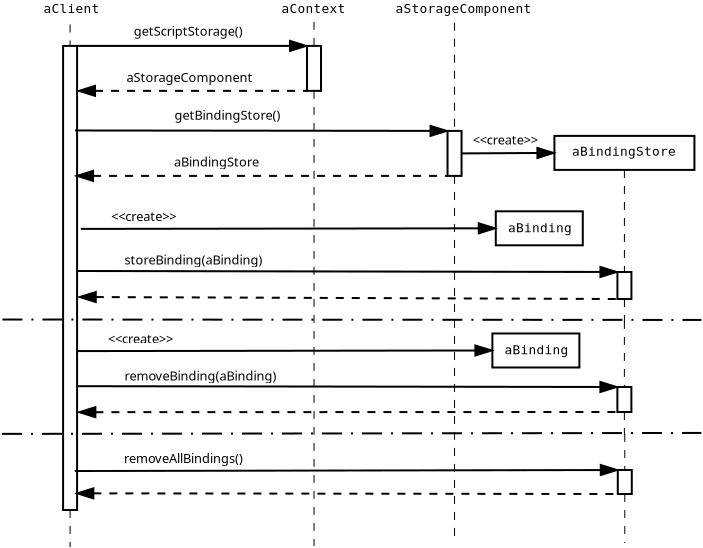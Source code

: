 <?xml version="1.0"?>
<diagram xmlns:dia="http://www.lysator.liu.se/~alla/dia/">
  <diagramdata>
    <attribute name="background">
      <color val="#ffffff"/>
    </attribute>
    <attribute name="paper">
      <composite type="paper">
        <attribute name="name">
          <string>#A4#</string>
        </attribute>
        <attribute name="tmargin">
          <real val="2.822"/>
        </attribute>
        <attribute name="bmargin">
          <real val="2.822"/>
        </attribute>
        <attribute name="lmargin">
          <real val="2.822"/>
        </attribute>
        <attribute name="rmargin">
          <real val="2.822"/>
        </attribute>
        <attribute name="is_portrait">
          <boolean val="true"/>
        </attribute>
        <attribute name="scaling">
          <real val="1"/>
        </attribute>
        <attribute name="fitto">
          <boolean val="false"/>
        </attribute>
      </composite>
    </attribute>
    <attribute name="grid">
      <composite type="grid">
        <attribute name="width_x">
          <real val="1"/>
        </attribute>
        <attribute name="width_y">
          <real val="1"/>
        </attribute>
        <attribute name="visible_x">
          <int val="1"/>
        </attribute>
        <attribute name="visible_y">
          <int val="1"/>
        </attribute>
      </composite>
    </attribute>
    <attribute name="guides">
      <composite type="guides">
        <attribute name="hguides"/>
        <attribute name="vguides"/>
      </composite>
    </attribute>
  </diagramdata>
  <layer name="Background" visible="true">
    <object type="Standard - Box" version="0" id="O0">
      <attribute name="obj_pos">
        <point val="26.62,8.15"/>
      </attribute>
      <attribute name="obj_bb">
        <rectangle val="26.57,8.1;33.67,9.9"/>
      </attribute>
      <attribute name="elem_corner">
        <point val="26.62,8.15"/>
      </attribute>
      <attribute name="elem_width">
        <real val="7"/>
      </attribute>
      <attribute name="elem_height">
        <real val="1.7"/>
      </attribute>
      <attribute name="show_background">
        <boolean val="true"/>
      </attribute>
    </object>
    <object type="UML - Lifeline" version="0" id="O1">
      <attribute name="obj_pos">
        <point val="2.403,2.579"/>
      </attribute>
      <attribute name="obj_bb">
        <rectangle val="1.703,2.554;3.103,28.73"/>
      </attribute>
      <attribute name="conn_endpoints">
        <point val="2.403,2.579"/>
        <point val="2.403,28.705"/>
      </attribute>
      <attribute name="rtop">
        <real val="1.071"/>
      </attribute>
      <attribute name="rbot">
        <real val="24.276"/>
      </attribute>
      <attribute name="draw_focus">
        <boolean val="true"/>
      </attribute>
      <attribute name="draw_cross">
        <boolean val="false"/>
      </attribute>
    </object>
    <object type="UML - Lifeline" version="0" id="O2">
      <attribute name="obj_pos">
        <point val="14.6,2.45"/>
      </attribute>
      <attribute name="obj_bb">
        <rectangle val="13.9,2.425;15.3,28.68"/>
      </attribute>
      <attribute name="conn_endpoints">
        <point val="14.6,2.45"/>
        <point val="14.6,28.655"/>
      </attribute>
      <attribute name="rtop">
        <real val="1.2"/>
      </attribute>
      <attribute name="rbot">
        <real val="3.448"/>
      </attribute>
      <attribute name="draw_focus">
        <boolean val="true"/>
      </attribute>
      <attribute name="draw_cross">
        <boolean val="false"/>
      </attribute>
    </object>
    <object type="UML - Lifeline" version="0" id="O3">
      <attribute name="obj_pos">
        <point val="21.626,2.491"/>
      </attribute>
      <attribute name="obj_bb">
        <rectangle val="20.926,2.466;22.326,28.53"/>
      </attribute>
      <attribute name="conn_endpoints">
        <point val="21.626,2.491"/>
        <point val="21.626,28.505"/>
      </attribute>
      <attribute name="rtop">
        <real val="5.409"/>
      </attribute>
      <attribute name="rbot">
        <real val="7.659"/>
      </attribute>
      <attribute name="draw_focus">
        <boolean val="true"/>
      </attribute>
      <attribute name="draw_cross">
        <boolean val="false"/>
      </attribute>
    </object>
    <object type="UML - Message" version="0" id="O4">
      <attribute name="obj_pos">
        <point val="2.753,3.65"/>
      </attribute>
      <attribute name="obj_bb">
        <rectangle val="1.903,1.66;15.927,4.5"/>
      </attribute>
      <attribute name="conn_endpoints">
        <point val="2.753,3.65"/>
        <point val="14.25,3.65"/>
      </attribute>
      <attribute name="text">
        <string>#getScriptStorage()#</string>
      </attribute>
      <attribute name="text_pos">
        <point val="8.3,3.148"/>
      </attribute>
      <attribute name="type">
        <int val="0"/>
      </attribute>
      <connections>
        <connection handle="0" to="O1" connection="1"/>
        <connection handle="1" to="O2" connection="0"/>
      </connections>
    </object>
    <object type="Standard - Text" version="0" id="O5">
      <attribute name="obj_pos">
        <point val="2.474,2"/>
      </attribute>
      <attribute name="obj_bb">
        <rectangle val="0.677,1.366;4.271,2.166"/>
      </attribute>
      <attribute name="text">
        <composite type="text">
          <attribute name="string">
            <string>#aClient#</string>
          </attribute>
          <attribute name="font">
            <font name="Courier"/>
          </attribute>
          <attribute name="height">
            <real val="0.8"/>
          </attribute>
          <attribute name="pos">
            <point val="2.474,2"/>
          </attribute>
          <attribute name="color">
            <color val="#000000"/>
          </attribute>
          <attribute name="alignment">
            <enum val="1"/>
          </attribute>
        </composite>
      </attribute>
    </object>
    <object type="Standard - Text" version="0" id="O6">
      <attribute name="obj_pos">
        <point val="14.574,2"/>
      </attribute>
      <attribute name="obj_bb">
        <rectangle val="12.535,1.366;16.613,2.166"/>
      </attribute>
      <attribute name="text">
        <composite type="text">
          <attribute name="string">
            <string>#aContext#</string>
          </attribute>
          <attribute name="font">
            <font name="Courier"/>
          </attribute>
          <attribute name="height">
            <real val="0.8"/>
          </attribute>
          <attribute name="pos">
            <point val="14.574,2"/>
          </attribute>
          <attribute name="color">
            <color val="#000000"/>
          </attribute>
          <attribute name="alignment">
            <enum val="1"/>
          </attribute>
        </composite>
      </attribute>
    </object>
    <object type="Standard - Text" version="0" id="O7">
      <attribute name="obj_pos">
        <point val="22.074,2"/>
      </attribute>
      <attribute name="obj_bb">
        <rectangle val="17.853,1.366;26.295,2.166"/>
      </attribute>
      <attribute name="text">
        <composite type="text">
          <attribute name="string">
            <string>#aStorageComponent#</string>
          </attribute>
          <attribute name="font">
            <font name="Courier"/>
          </attribute>
          <attribute name="height">
            <real val="0.8"/>
          </attribute>
          <attribute name="pos">
            <point val="22.074,2"/>
          </attribute>
          <attribute name="color">
            <color val="#000000"/>
          </attribute>
          <attribute name="alignment">
            <enum val="1"/>
          </attribute>
        </composite>
      </attribute>
    </object>
    <object type="Standard - Text" version="0" id="O8">
      <attribute name="obj_pos">
        <point val="30.096,9.142"/>
      </attribute>
      <attribute name="obj_bb">
        <rectangle val="26.845,8.508;33.347,9.308"/>
      </attribute>
      <attribute name="text">
        <composite type="text">
          <attribute name="string">
            <string>#aBindingStore#</string>
          </attribute>
          <attribute name="font">
            <font name="Courier"/>
          </attribute>
          <attribute name="height">
            <real val="0.8"/>
          </attribute>
          <attribute name="pos">
            <point val="30.096,9.142"/>
          </attribute>
          <attribute name="color">
            <color val="#000000"/>
          </attribute>
          <attribute name="alignment">
            <enum val="1"/>
          </attribute>
        </composite>
      </attribute>
    </object>
    <object type="UML - Lifeline" version="0" id="O9">
      <attribute name="obj_pos">
        <point val="30.12,9.85"/>
      </attribute>
      <attribute name="obj_bb">
        <rectangle val="29.42,9.825;30.82,17.53"/>
      </attribute>
      <attribute name="conn_endpoints">
        <point val="30.12,9.85"/>
        <point val="30.12,17.505"/>
      </attribute>
      <attribute name="rtop">
        <real val="5.105"/>
      </attribute>
      <attribute name="rbot">
        <real val="6.455"/>
      </attribute>
      <attribute name="draw_focus">
        <boolean val="true"/>
      </attribute>
      <attribute name="draw_cross">
        <boolean val="false"/>
      </attribute>
      <connections>
        <connection handle="0" to="O0" connection="6"/>
      </connections>
    </object>
    <object type="UML - Message" version="0" id="O10">
      <attribute name="obj_pos">
        <point val="2.653,7.879"/>
      </attribute>
      <attribute name="obj_bb">
        <rectangle val="1.803,5.857;22.126,8.75"/>
      </attribute>
      <attribute name="conn_endpoints">
        <point val="2.653,7.879"/>
        <point val="21.276,7.9"/>
      </attribute>
      <attribute name="text">
        <string>#getBindingStore()#</string>
      </attribute>
      <attribute name="text_pos">
        <point val="10.276,7.346"/>
      </attribute>
      <attribute name="type">
        <int val="0"/>
      </attribute>
      <connections>
        <connection handle="1" to="O3" connection="0"/>
      </connections>
    </object>
    <object type="UML - Message" version="0" id="O11">
      <attribute name="obj_pos">
        <point val="21.976,9.025"/>
      </attribute>
      <attribute name="obj_bb">
        <rectangle val="21.126,7.095;27.47,9.875"/>
      </attribute>
      <attribute name="conn_endpoints">
        <point val="21.976,9.025"/>
        <point val="26.62,9"/>
      </attribute>
      <attribute name="text">
        <string>##</string>
      </attribute>
      <attribute name="text_pos">
        <point val="24.163,8.584"/>
      </attribute>
      <attribute name="type">
        <int val="1"/>
      </attribute>
      <connections>
        <connection handle="0" to="O3" connection="2"/>
        <connection handle="1" to="O0" connection="3"/>
      </connections>
    </object>
    <object type="UML - Message" version="0" id="O12">
      <attribute name="obj_pos">
        <point val="2.8,5.898"/>
      </attribute>
      <attribute name="obj_bb">
        <rectangle val="1.95,3.961;16.915,6.748"/>
      </attribute>
      <attribute name="conn_endpoints">
        <point val="2.8,5.898"/>
        <point val="14.25,5.898"/>
      </attribute>
      <attribute name="text">
        <string>#aStorageComponent#</string>
      </attribute>
      <attribute name="text_pos">
        <point val="8.375,5.45"/>
      </attribute>
      <attribute name="type">
        <int val="4"/>
      </attribute>
      <connections>
        <connection handle="1" to="O2" connection="5"/>
      </connections>
    </object>
    <object type="UML - Message" version="0" id="O13">
      <attribute name="obj_pos">
        <point val="2.7,10.15"/>
      </attribute>
      <attribute name="obj_bb">
        <rectangle val="1.85,8.191;22.126,11"/>
      </attribute>
      <attribute name="conn_endpoints">
        <point val="2.7,10.15"/>
        <point val="21.276,10.15"/>
      </attribute>
      <attribute name="text">
        <string>#aBindingStore#</string>
      </attribute>
      <attribute name="text_pos">
        <point val="9.719,9.679"/>
      </attribute>
      <attribute name="type">
        <int val="4"/>
      </attribute>
      <connections>
        <connection handle="1" to="O3" connection="5"/>
      </connections>
    </object>
    <object type="Standard - Box" version="0" id="O14">
      <attribute name="obj_pos">
        <point val="23.688,11.92"/>
      </attribute>
      <attribute name="obj_bb">
        <rectangle val="23.638,11.87;28.088,13.67"/>
      </attribute>
      <attribute name="elem_corner">
        <point val="23.688,11.92"/>
      </attribute>
      <attribute name="elem_width">
        <real val="4.35"/>
      </attribute>
      <attribute name="elem_height">
        <real val="1.7"/>
      </attribute>
      <attribute name="show_background">
        <boolean val="true"/>
      </attribute>
    </object>
    <object type="Standard - Text" version="0" id="O15">
      <attribute name="obj_pos">
        <point val="25.894,12.962"/>
      </attribute>
      <attribute name="obj_bb">
        <rectangle val="23.855,12.328;27.933,13.127"/>
      </attribute>
      <attribute name="text">
        <composite type="text">
          <attribute name="string">
            <string>#aBinding#</string>
          </attribute>
          <attribute name="font">
            <font name="Courier"/>
          </attribute>
          <attribute name="height">
            <real val="0.8"/>
          </attribute>
          <attribute name="pos">
            <point val="25.894,12.962"/>
          </attribute>
          <attribute name="color">
            <color val="#000000"/>
          </attribute>
          <attribute name="alignment">
            <enum val="1"/>
          </attribute>
        </composite>
      </attribute>
    </object>
    <object type="UML - Message" version="0" id="O16">
      <attribute name="obj_pos">
        <point val="2.938,12.8"/>
      </attribute>
      <attribute name="obj_bb">
        <rectangle val="2.088,10.911;24.538,13.65"/>
      </attribute>
      <attribute name="conn_endpoints">
        <point val="2.938,12.8"/>
        <point val="23.688,12.77"/>
      </attribute>
      <attribute name="text">
        <string>##</string>
      </attribute>
      <attribute name="text_pos">
        <point val="6.088,12.4"/>
      </attribute>
      <attribute name="type">
        <int val="1"/>
      </attribute>
      <connections>
        <connection handle="1" to="O14" connection="3"/>
      </connections>
    </object>
    <object type="Standard - Box" version="0" id="O17">
      <attribute name="obj_pos">
        <point val="23.518,18.029"/>
      </attribute>
      <attribute name="obj_bb">
        <rectangle val="23.468,17.979;27.918,19.779"/>
      </attribute>
      <attribute name="elem_corner">
        <point val="23.518,18.029"/>
      </attribute>
      <attribute name="elem_width">
        <real val="4.35"/>
      </attribute>
      <attribute name="elem_height">
        <real val="1.7"/>
      </attribute>
      <attribute name="show_background">
        <boolean val="true"/>
      </attribute>
    </object>
    <object type="Standard - Text" version="0" id="O18">
      <attribute name="obj_pos">
        <point val="25.724,19.071"/>
      </attribute>
      <attribute name="obj_bb">
        <rectangle val="23.685,18.436;27.763,19.236"/>
      </attribute>
      <attribute name="text">
        <composite type="text">
          <attribute name="string">
            <string>#aBinding#</string>
          </attribute>
          <attribute name="font">
            <font name="Courier"/>
          </attribute>
          <attribute name="height">
            <real val="0.8"/>
          </attribute>
          <attribute name="pos">
            <point val="25.724,19.071"/>
          </attribute>
          <attribute name="color">
            <color val="#000000"/>
          </attribute>
          <attribute name="alignment">
            <enum val="1"/>
          </attribute>
        </composite>
      </attribute>
    </object>
    <object type="UML - Message" version="0" id="O19">
      <attribute name="obj_pos">
        <point val="2.768,18.909"/>
      </attribute>
      <attribute name="obj_bb">
        <rectangle val="1.918,17.041;24.368,19.759"/>
      </attribute>
      <attribute name="conn_endpoints">
        <point val="2.768,18.909"/>
        <point val="23.518,18.879"/>
      </attribute>
      <attribute name="text">
        <string>##</string>
      </attribute>
      <attribute name="text_pos">
        <point val="5.919,18.529"/>
      </attribute>
      <attribute name="type">
        <int val="1"/>
      </attribute>
      <connections>
        <connection handle="1" to="O17" connection="3"/>
      </connections>
    </object>
    <object type="UML - Message" version="0" id="O20">
      <attribute name="obj_pos">
        <point val="2.788,14.905"/>
      </attribute>
      <attribute name="obj_bb">
        <rectangle val="1.938,13.091;30.62,15.805"/>
      </attribute>
      <attribute name="conn_endpoints">
        <point val="2.788,14.905"/>
        <point val="29.77,14.955"/>
      </attribute>
      <attribute name="text">
        <string>#storeBinding(aBinding)#</string>
      </attribute>
      <attribute name="text_pos">
        <point val="8.569,14.579"/>
      </attribute>
      <attribute name="type">
        <int val="0"/>
      </attribute>
      <connections>
        <connection handle="1" to="O9" connection="0"/>
      </connections>
    </object>
    <object type="UML - Message" version="0" id="O21">
      <attribute name="obj_pos">
        <point val="2.838,16.205"/>
      </attribute>
      <attribute name="obj_bb">
        <rectangle val="1.988,14.766;30.62,17.266"/>
      </attribute>
      <attribute name="conn_endpoints">
        <point val="2.838,16.205"/>
        <point val="29.77,16.305"/>
      </attribute>
      <attribute name="text">
        <string>##</string>
      </attribute>
      <attribute name="text_pos">
        <point val="16.304,16.255"/>
      </attribute>
      <attribute name="type">
        <int val="4"/>
      </attribute>
      <connections>
        <connection handle="1" to="O9" connection="5"/>
      </connections>
    </object>
    <object type="UML - Lifeline" version="0" id="O22">
      <attribute name="obj_pos">
        <point val="30.118,17.4"/>
      </attribute>
      <attribute name="obj_bb">
        <rectangle val="29.418,17.375;30.818,23.13"/>
      </attribute>
      <attribute name="conn_endpoints">
        <point val="30.118,17.4"/>
        <point val="30.118,23.105"/>
      </attribute>
      <attribute name="rtop">
        <real val="3.305"/>
      </attribute>
      <attribute name="rbot">
        <real val="4.555"/>
      </attribute>
      <attribute name="draw_focus">
        <boolean val="true"/>
      </attribute>
      <attribute name="draw_cross">
        <boolean val="false"/>
      </attribute>
    </object>
    <object type="UML - Message" version="0" id="O23">
      <attribute name="obj_pos">
        <point val="2.768,20.664"/>
      </attribute>
      <attribute name="obj_bb">
        <rectangle val="1.918,18.891;30.618,21.555"/>
      </attribute>
      <attribute name="conn_endpoints">
        <point val="2.768,20.664"/>
        <point val="29.768,20.705"/>
      </attribute>
      <attribute name="text">
        <string>#removeBinding(aBinding)#</string>
      </attribute>
      <attribute name="text_pos">
        <point val="8.919,20.379"/>
      </attribute>
      <attribute name="type">
        <int val="0"/>
      </attribute>
      <connections>
        <connection handle="1" to="O22" connection="0"/>
      </connections>
    </object>
    <object type="UML - Message" version="0" id="O24">
      <attribute name="obj_pos">
        <point val="2.818,21.964"/>
      </attribute>
      <attribute name="obj_bb">
        <rectangle val="1.968,20.471;30.618,22.971"/>
      </attribute>
      <attribute name="conn_endpoints">
        <point val="2.818,21.964"/>
        <point val="29.768,21.955"/>
      </attribute>
      <attribute name="text">
        <string>##</string>
      </attribute>
      <attribute name="text_pos">
        <point val="16.293,21.959"/>
      </attribute>
      <attribute name="type">
        <int val="4"/>
      </attribute>
      <connections>
        <connection handle="1" to="O22" connection="5"/>
      </connections>
    </object>
    <object type="UML - Lifeline" version="0" id="O25">
      <attribute name="obj_pos">
        <point val="30.138,23.055"/>
      </attribute>
      <attribute name="obj_bb">
        <rectangle val="29.438,23.03;30.838,28.53"/>
      </attribute>
      <attribute name="conn_endpoints">
        <point val="30.138,23.055"/>
        <point val="30.138,28.505"/>
      </attribute>
      <attribute name="rtop">
        <real val="1.8"/>
      </attribute>
      <attribute name="rbot">
        <real val="3"/>
      </attribute>
      <attribute name="draw_focus">
        <boolean val="true"/>
      </attribute>
      <attribute name="draw_cross">
        <boolean val="false"/>
      </attribute>
    </object>
    <object type="UML - Message" version="0" id="O26">
      <attribute name="obj_pos">
        <point val="2.638,24.905"/>
      </attribute>
      <attribute name="obj_bb">
        <rectangle val="1.788,23.014;30.638,25.755"/>
      </attribute>
      <attribute name="conn_endpoints">
        <point val="2.638,24.905"/>
        <point val="29.788,24.855"/>
      </attribute>
      <attribute name="text">
        <string>#removeAllBindings()#</string>
      </attribute>
      <attribute name="text_pos">
        <point val="8.069,24.503"/>
      </attribute>
      <attribute name="type">
        <int val="0"/>
      </attribute>
      <connections>
        <connection handle="1" to="O25" connection="0"/>
      </connections>
    </object>
    <object type="UML - Message" version="0" id="O27">
      <attribute name="obj_pos">
        <point val="2.718,26.022"/>
      </attribute>
      <attribute name="obj_bb">
        <rectangle val="1.868,24.55;30.638,27.05"/>
      </attribute>
      <attribute name="conn_endpoints">
        <point val="2.718,26.022"/>
        <point val="29.788,26.055"/>
      </attribute>
      <attribute name="text">
        <string>##</string>
      </attribute>
      <attribute name="text_pos">
        <point val="16.253,26.039"/>
      </attribute>
      <attribute name="type">
        <int val="4"/>
      </attribute>
      <connections>
        <connection handle="1" to="O25" connection="5"/>
      </connections>
    </object>
    <object type="Standard - Line" version="0" id="O28">
      <attribute name="obj_pos">
        <point val="-0.981,17.33"/>
      </attribute>
      <attribute name="obj_bb">
        <rectangle val="-1.031,17.28;34.019,17.402"/>
      </attribute>
      <attribute name="conn_endpoints">
        <point val="-0.981,17.33"/>
        <point val="33.969,17.352"/>
      </attribute>
      <attribute name="numcp">
        <int val="1"/>
      </attribute>
      <attribute name="line_style">
        <enum val="2"/>
      </attribute>
    </object>
    <object type="Standard - Line" version="0" id="O29">
      <attribute name="obj_pos">
        <point val="-1.001,23.05"/>
      </attribute>
      <attribute name="obj_bb">
        <rectangle val="-1.051,22.952;34.019,23.1"/>
      </attribute>
      <attribute name="conn_endpoints">
        <point val="-1.001,23.05"/>
        <point val="33.969,23.002"/>
      </attribute>
      <attribute name="numcp">
        <int val="1"/>
      </attribute>
      <attribute name="line_style">
        <enum val="2"/>
      </attribute>
    </object>
  </layer>
</diagram>
